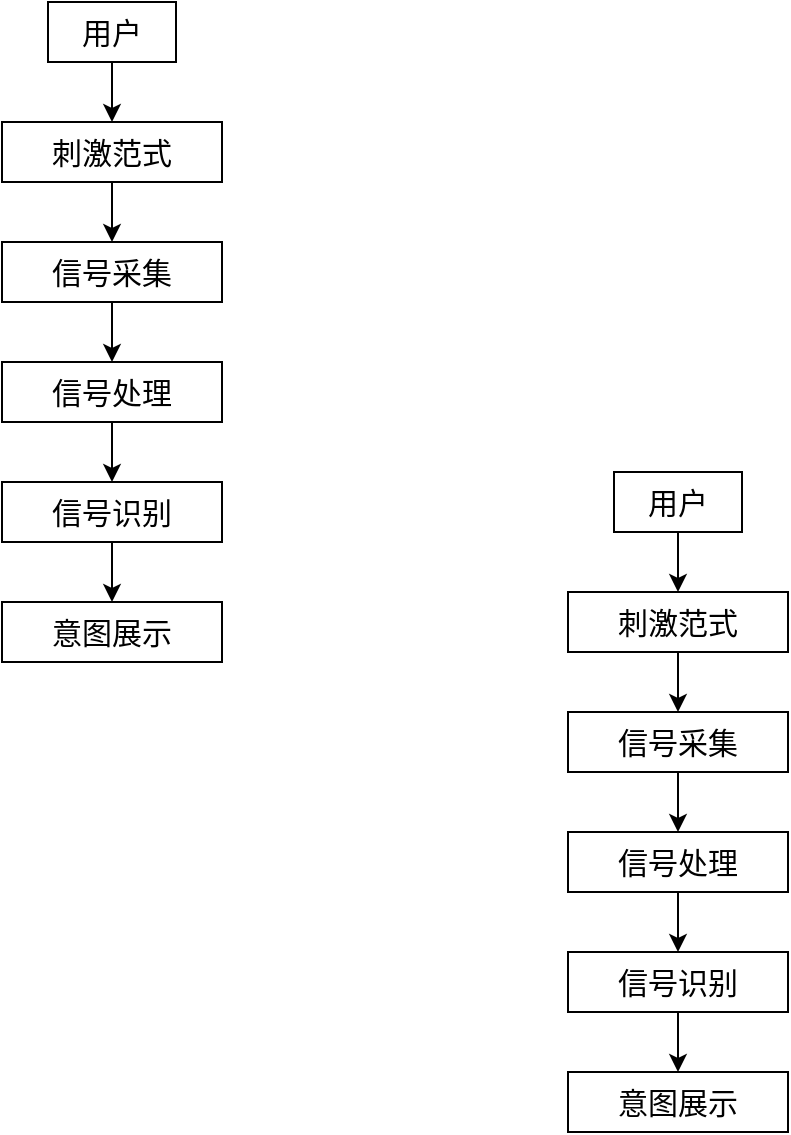 <mxfile version="15.9.6" type="github">
  <diagram id="prtHgNgQTEPvFCAcTncT" name="Page-1">
    <mxGraphModel dx="1351" dy="877" grid="0" gridSize="10" guides="1" tooltips="1" connect="1" arrows="1" fold="1" page="1" pageScale="1" pageWidth="827" pageHeight="1169" math="0" shadow="0">
      <root>
        <mxCell id="0" />
        <mxCell id="1" parent="0" />
        <mxCell id="TedzR1Ovv3LkJXssQuWa-9" style="edgeStyle=orthogonalEdgeStyle;rounded=0;orthogonalLoop=1;jettySize=auto;html=1;exitX=0.5;exitY=1;exitDx=0;exitDy=0;entryX=0.5;entryY=0;entryDx=0;entryDy=0;fontSize=15;" edge="1" parent="1" source="TedzR1Ovv3LkJXssQuWa-1" target="TedzR1Ovv3LkJXssQuWa-2">
          <mxGeometry relative="1" as="geometry" />
        </mxCell>
        <mxCell id="TedzR1Ovv3LkJXssQuWa-1" value="用户" style="rounded=0;whiteSpace=wrap;html=1;fontSize=15;" vertex="1" parent="1">
          <mxGeometry x="96" y="23" width="64" height="30" as="geometry" />
        </mxCell>
        <mxCell id="TedzR1Ovv3LkJXssQuWa-7" style="edgeStyle=orthogonalEdgeStyle;rounded=0;orthogonalLoop=1;jettySize=auto;html=1;entryX=0.5;entryY=0;entryDx=0;entryDy=0;fontSize=15;" edge="1" parent="1" source="TedzR1Ovv3LkJXssQuWa-2" target="TedzR1Ovv3LkJXssQuWa-3">
          <mxGeometry relative="1" as="geometry" />
        </mxCell>
        <mxCell id="TedzR1Ovv3LkJXssQuWa-2" value="刺激范式" style="rounded=0;whiteSpace=wrap;html=1;fontSize=15;" vertex="1" parent="1">
          <mxGeometry x="73" y="83" width="110" height="30" as="geometry" />
        </mxCell>
        <mxCell id="TedzR1Ovv3LkJXssQuWa-8" style="edgeStyle=orthogonalEdgeStyle;rounded=0;orthogonalLoop=1;jettySize=auto;html=1;entryX=0.5;entryY=0;entryDx=0;entryDy=0;fontSize=15;" edge="1" parent="1" source="TedzR1Ovv3LkJXssQuWa-3" target="TedzR1Ovv3LkJXssQuWa-4">
          <mxGeometry relative="1" as="geometry" />
        </mxCell>
        <mxCell id="TedzR1Ovv3LkJXssQuWa-3" value="信号采集" style="rounded=0;whiteSpace=wrap;html=1;fontSize=15;" vertex="1" parent="1">
          <mxGeometry x="73" y="143" width="110" height="30" as="geometry" />
        </mxCell>
        <mxCell id="TedzR1Ovv3LkJXssQuWa-10" style="edgeStyle=orthogonalEdgeStyle;rounded=0;orthogonalLoop=1;jettySize=auto;html=1;exitX=0.5;exitY=1;exitDx=0;exitDy=0;entryX=0.5;entryY=0;entryDx=0;entryDy=0;fontSize=15;" edge="1" parent="1" source="TedzR1Ovv3LkJXssQuWa-4" target="TedzR1Ovv3LkJXssQuWa-5">
          <mxGeometry relative="1" as="geometry" />
        </mxCell>
        <mxCell id="TedzR1Ovv3LkJXssQuWa-4" value="信号处理" style="rounded=0;whiteSpace=wrap;html=1;fontSize=15;" vertex="1" parent="1">
          <mxGeometry x="73" y="203" width="110" height="30" as="geometry" />
        </mxCell>
        <mxCell id="TedzR1Ovv3LkJXssQuWa-11" style="edgeStyle=orthogonalEdgeStyle;rounded=0;orthogonalLoop=1;jettySize=auto;html=1;exitX=0.5;exitY=1;exitDx=0;exitDy=0;entryX=0.5;entryY=0;entryDx=0;entryDy=0;fontSize=15;" edge="1" parent="1" source="TedzR1Ovv3LkJXssQuWa-5" target="TedzR1Ovv3LkJXssQuWa-6">
          <mxGeometry relative="1" as="geometry" />
        </mxCell>
        <mxCell id="TedzR1Ovv3LkJXssQuWa-5" value="信号识别" style="rounded=0;whiteSpace=wrap;html=1;fontSize=15;" vertex="1" parent="1">
          <mxGeometry x="73" y="263" width="110" height="30" as="geometry" />
        </mxCell>
        <mxCell id="TedzR1Ovv3LkJXssQuWa-6" value="意图展示" style="rounded=0;whiteSpace=wrap;html=1;fontSize=15;" vertex="1" parent="1">
          <mxGeometry x="73" y="323" width="110" height="30" as="geometry" />
        </mxCell>
        <mxCell id="TedzR1Ovv3LkJXssQuWa-12" style="edgeStyle=orthogonalEdgeStyle;rounded=0;orthogonalLoop=1;jettySize=auto;html=1;exitX=0.5;exitY=1;exitDx=0;exitDy=0;entryX=0.5;entryY=0;entryDx=0;entryDy=0;fontSize=15;" edge="1" parent="1" source="TedzR1Ovv3LkJXssQuWa-13" target="TedzR1Ovv3LkJXssQuWa-15">
          <mxGeometry relative="1" as="geometry" />
        </mxCell>
        <mxCell id="TedzR1Ovv3LkJXssQuWa-13" value="用户" style="rounded=0;whiteSpace=wrap;html=1;fontSize=15;" vertex="1" parent="1">
          <mxGeometry x="379" y="258" width="64" height="30" as="geometry" />
        </mxCell>
        <mxCell id="TedzR1Ovv3LkJXssQuWa-14" style="edgeStyle=orthogonalEdgeStyle;rounded=0;orthogonalLoop=1;jettySize=auto;html=1;entryX=0.5;entryY=0;entryDx=0;entryDy=0;fontSize=15;" edge="1" parent="1" source="TedzR1Ovv3LkJXssQuWa-15" target="TedzR1Ovv3LkJXssQuWa-17">
          <mxGeometry relative="1" as="geometry" />
        </mxCell>
        <mxCell id="TedzR1Ovv3LkJXssQuWa-15" value="刺激范式" style="rounded=0;whiteSpace=wrap;html=1;fontSize=15;" vertex="1" parent="1">
          <mxGeometry x="356" y="318" width="110" height="30" as="geometry" />
        </mxCell>
        <mxCell id="TedzR1Ovv3LkJXssQuWa-16" style="edgeStyle=orthogonalEdgeStyle;rounded=0;orthogonalLoop=1;jettySize=auto;html=1;entryX=0.5;entryY=0;entryDx=0;entryDy=0;fontSize=15;" edge="1" parent="1" source="TedzR1Ovv3LkJXssQuWa-17" target="TedzR1Ovv3LkJXssQuWa-19">
          <mxGeometry relative="1" as="geometry" />
        </mxCell>
        <mxCell id="TedzR1Ovv3LkJXssQuWa-17" value="信号采集" style="rounded=0;whiteSpace=wrap;html=1;fontSize=15;" vertex="1" parent="1">
          <mxGeometry x="356" y="378" width="110" height="30" as="geometry" />
        </mxCell>
        <mxCell id="TedzR1Ovv3LkJXssQuWa-18" style="edgeStyle=orthogonalEdgeStyle;rounded=0;orthogonalLoop=1;jettySize=auto;html=1;exitX=0.5;exitY=1;exitDx=0;exitDy=0;entryX=0.5;entryY=0;entryDx=0;entryDy=0;fontSize=15;" edge="1" parent="1" source="TedzR1Ovv3LkJXssQuWa-19" target="TedzR1Ovv3LkJXssQuWa-21">
          <mxGeometry relative="1" as="geometry" />
        </mxCell>
        <mxCell id="TedzR1Ovv3LkJXssQuWa-19" value="信号处理" style="rounded=0;whiteSpace=wrap;html=1;fontSize=15;" vertex="1" parent="1">
          <mxGeometry x="356" y="438" width="110" height="30" as="geometry" />
        </mxCell>
        <mxCell id="TedzR1Ovv3LkJXssQuWa-20" style="edgeStyle=orthogonalEdgeStyle;rounded=0;orthogonalLoop=1;jettySize=auto;html=1;exitX=0.5;exitY=1;exitDx=0;exitDy=0;entryX=0.5;entryY=0;entryDx=0;entryDy=0;fontSize=15;" edge="1" parent="1" source="TedzR1Ovv3LkJXssQuWa-21" target="TedzR1Ovv3LkJXssQuWa-22">
          <mxGeometry relative="1" as="geometry" />
        </mxCell>
        <mxCell id="TedzR1Ovv3LkJXssQuWa-21" value="信号识别" style="rounded=0;whiteSpace=wrap;html=1;fontSize=15;" vertex="1" parent="1">
          <mxGeometry x="356" y="498" width="110" height="30" as="geometry" />
        </mxCell>
        <mxCell id="TedzR1Ovv3LkJXssQuWa-22" value="意图展示" style="rounded=0;whiteSpace=wrap;html=1;fontSize=15;" vertex="1" parent="1">
          <mxGeometry x="356" y="558" width="110" height="30" as="geometry" />
        </mxCell>
      </root>
    </mxGraphModel>
  </diagram>
</mxfile>
